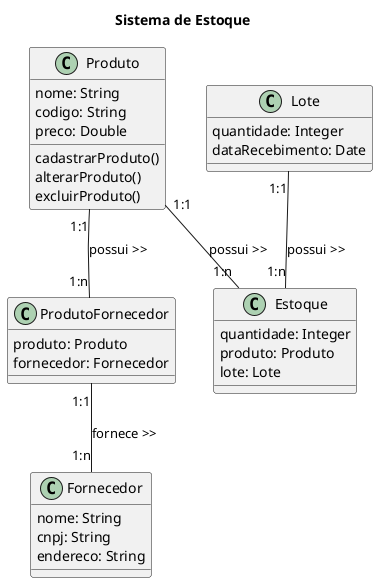 @startuml Sistema de Estoque
title Sistema de Estoque
class Produto {
    nome: String
    codigo: String
    preco: Double
    cadastrarProduto()
    alterarProduto()
    excluirProduto()
}

class Fornecedor {
    nome: String
    cnpj: String
    endereco: String
}

class Lote {
    quantidade: Integer
    dataRecebimento: Date
}

class Estoque {
    quantidade: Integer
    produto: Produto
    lote: Lote
}

class ProdutoFornecedor {
    produto: Produto
    fornecedor: Fornecedor
}

Produto "1:1" -- "1:n" Estoque: possui >>
Produto "1:1" -- "1:n" ProdutoFornecedor: possui >>
ProdutoFornecedor "1:1" -- "1:n" Fornecedor: fornece >>
Lote "1:1" -- "1:n" Estoque: possui >>

@enduml